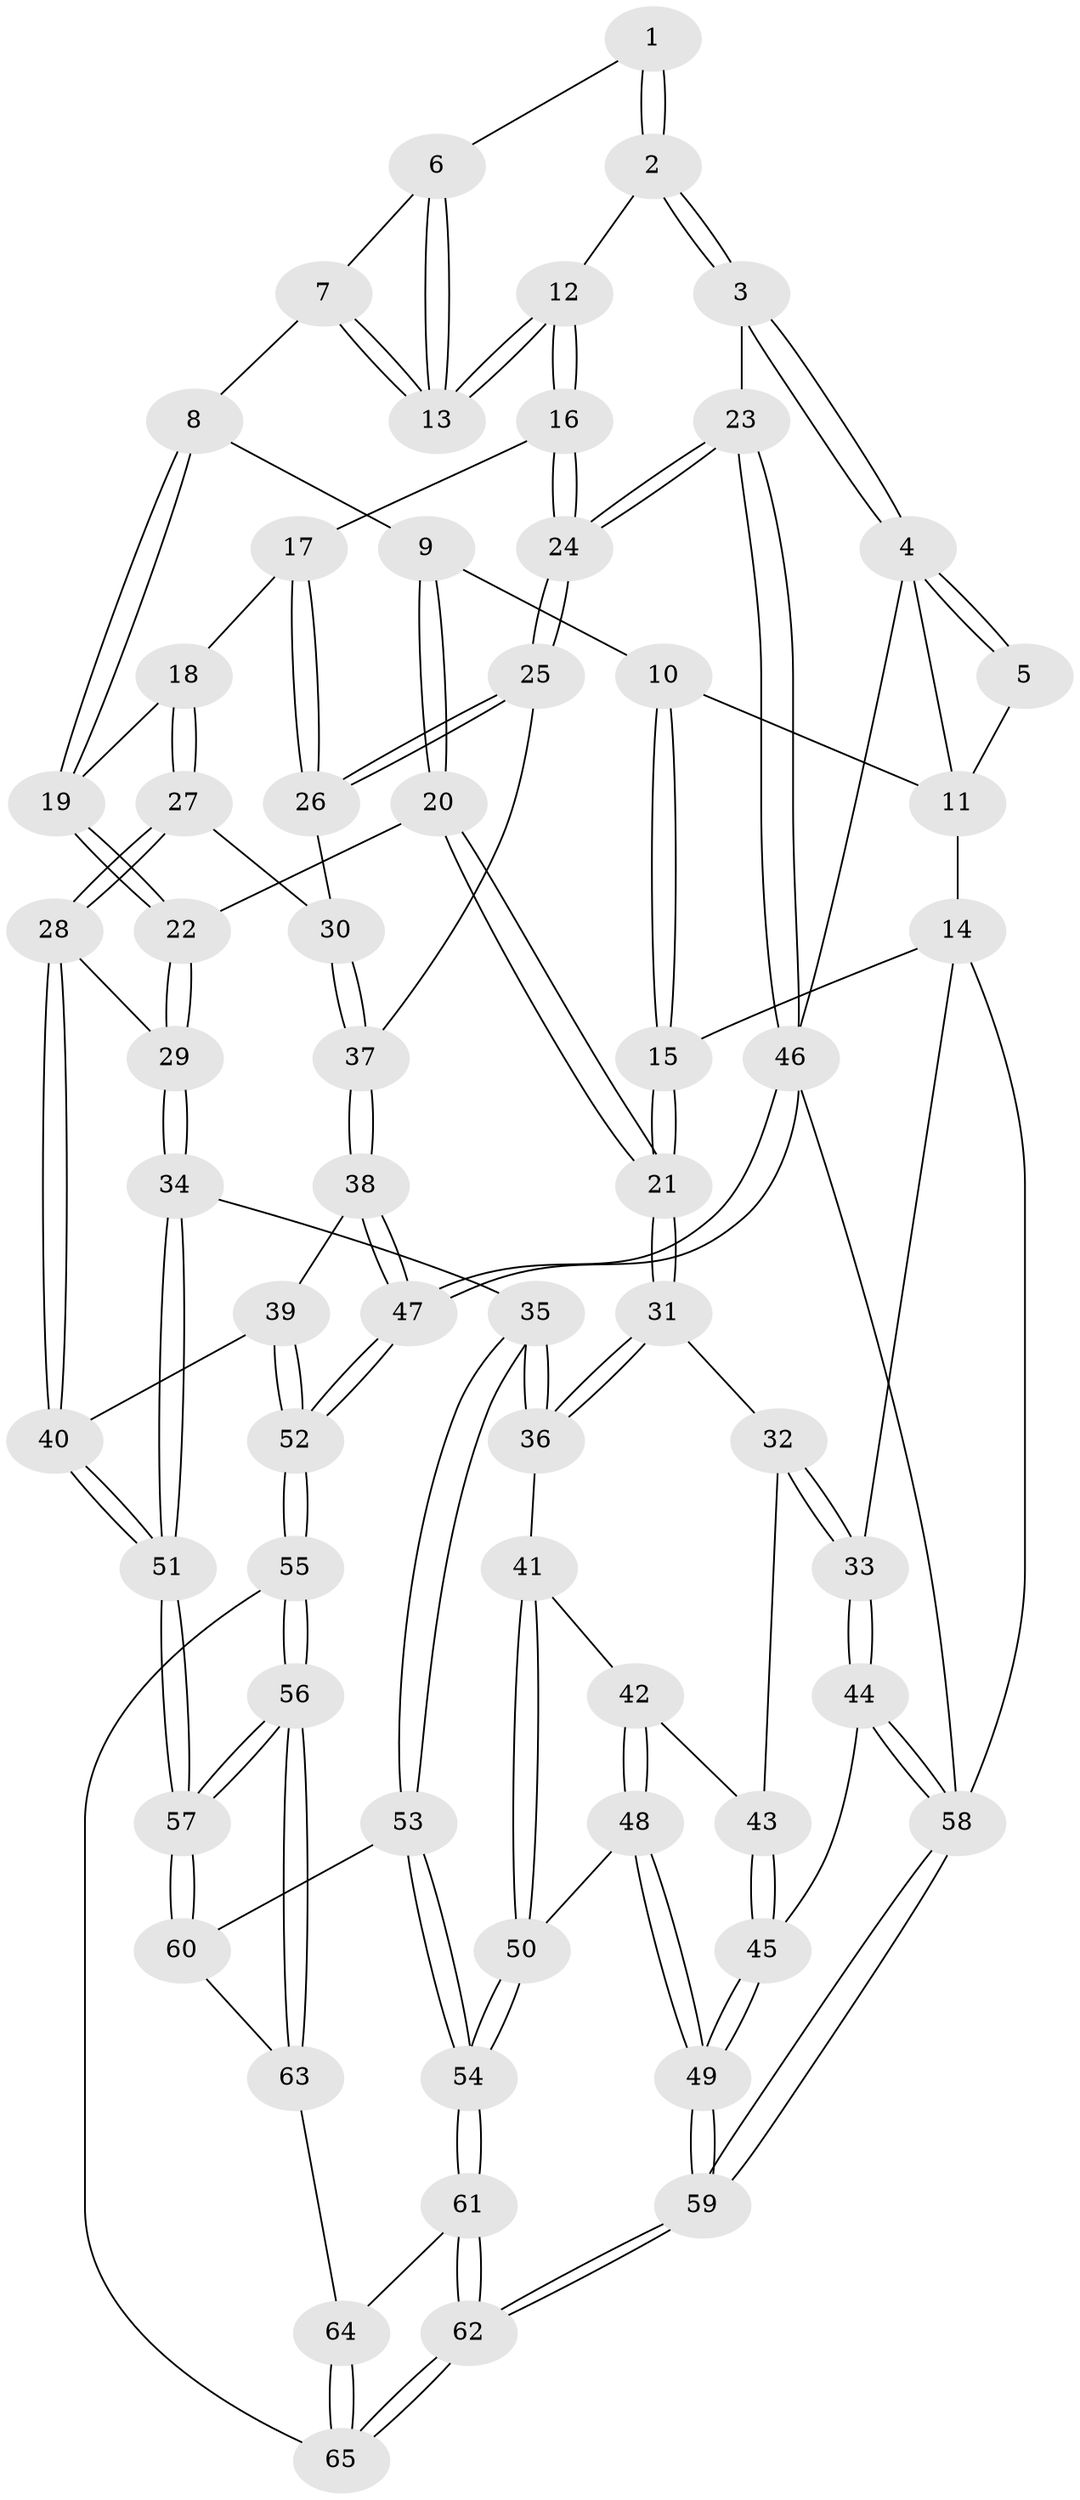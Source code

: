 // Generated by graph-tools (version 1.1) at 2025/38/03/09/25 02:38:32]
// undirected, 65 vertices, 159 edges
graph export_dot {
graph [start="1"]
  node [color=gray90,style=filled];
  1 [pos="+0.7511713510747932+0.015262654971437684"];
  2 [pos="+1+0.24684503630427473"];
  3 [pos="+1+0.1974394425978016"];
  4 [pos="+1+0"];
  5 [pos="+0.737876725092306+0"];
  6 [pos="+0.7141940789310731+0.10603429917552488"];
  7 [pos="+0.5555309623357714+0.2164156045332048"];
  8 [pos="+0.5436755016589072+0.22107781533239704"];
  9 [pos="+0.4994544478674513+0.22335380885451547"];
  10 [pos="+0.3476958324056533+0.025814408725261234"];
  11 [pos="+0.36702031770874577+0"];
  12 [pos="+0.8676537357298837+0.33661289174512804"];
  13 [pos="+0.8250994842679209+0.29485275001461686"];
  14 [pos="+0+0.21780028870430984"];
  15 [pos="+0.1343383657729333+0.20779870459571162"];
  16 [pos="+0.8443895395878713+0.373616735957075"];
  17 [pos="+0.8358127212950424+0.3819753911296159"];
  18 [pos="+0.7926165875586321+0.40743049899515077"];
  19 [pos="+0.7165708686075846+0.39153962082567534"];
  20 [pos="+0.44207838172542185+0.42552419255646906"];
  21 [pos="+0.2802715000261502+0.46507839011864405"];
  22 [pos="+0.4882064234091226+0.4662564873111955"];
  23 [pos="+1+0.7501821495700184"];
  24 [pos="+1+0.7004046975626613"];
  25 [pos="+0.9374373472164286+0.6296992083476591"];
  26 [pos="+0.8932359604022171+0.5793216757933346"];
  27 [pos="+0.7290857827347434+0.5553491416950965"];
  28 [pos="+0.6159152508742701+0.6063894741750749"];
  29 [pos="+0.5601955489251745+0.5983686370207435"];
  30 [pos="+0.7505076174044735+0.5744552036924315"];
  31 [pos="+0.28014394074304866+0.4652751595068963"];
  32 [pos="+0.17998013805279334+0.5296901353519369"];
  33 [pos="+0+0.5036247342721919"];
  34 [pos="+0.4544038194253753+0.7562057189026122"];
  35 [pos="+0.4402221469278591+0.7615136793345825"];
  36 [pos="+0.3451121934494208+0.6779375313491074"];
  37 [pos="+0.8042695508553003+0.654793018875262"];
  38 [pos="+0.7994146718588214+0.6807235539241265"];
  39 [pos="+0.7384715782829239+0.71191003276741"];
  40 [pos="+0.6749219411741701+0.7049930724384731"];
  41 [pos="+0.28266758856335483+0.6948790469112837"];
  42 [pos="+0.1904946497397703+0.6677938619995454"];
  43 [pos="+0.17190760475778202+0.6229416999810695"];
  44 [pos="+0+0.6223632766183955"];
  45 [pos="+0.03995325153665191+0.7199135240753155"];
  46 [pos="+1+1"];
  47 [pos="+1+1"];
  48 [pos="+0.1688623919674129+0.8271391930753813"];
  49 [pos="+0.14493297538387068+0.8422712561405923"];
  50 [pos="+0.20112012125320156+0.8224379987859831"];
  51 [pos="+0.6620304860313476+0.8853501212060654"];
  52 [pos="+0.9729596894602957+1"];
  53 [pos="+0.39242821390977706+0.832628602744343"];
  54 [pos="+0.380959007648018+0.8397586366010507"];
  55 [pos="+0.9351454087300666+1"];
  56 [pos="+0.7544679587182624+1"];
  57 [pos="+0.720948918801579+0.971600528413681"];
  58 [pos="+0+1"];
  59 [pos="+0+1"];
  60 [pos="+0.440134601188803+0.8979556520421921"];
  61 [pos="+0.34632478881642415+0.9342340448027884"];
  62 [pos="+0.13249758259405564+1"];
  63 [pos="+0.44875135230316093+0.9166662565745816"];
  64 [pos="+0.49103516885828913+1"];
  65 [pos="+0.6049902576455563+1"];
  1 -- 2;
  1 -- 2;
  1 -- 6;
  2 -- 3;
  2 -- 3;
  2 -- 12;
  3 -- 4;
  3 -- 4;
  3 -- 23;
  4 -- 5;
  4 -- 5;
  4 -- 11;
  4 -- 46;
  5 -- 11;
  6 -- 7;
  6 -- 13;
  6 -- 13;
  7 -- 8;
  7 -- 13;
  7 -- 13;
  8 -- 9;
  8 -- 19;
  8 -- 19;
  9 -- 10;
  9 -- 20;
  9 -- 20;
  10 -- 11;
  10 -- 15;
  10 -- 15;
  11 -- 14;
  12 -- 13;
  12 -- 13;
  12 -- 16;
  12 -- 16;
  14 -- 15;
  14 -- 33;
  14 -- 58;
  15 -- 21;
  15 -- 21;
  16 -- 17;
  16 -- 24;
  16 -- 24;
  17 -- 18;
  17 -- 26;
  17 -- 26;
  18 -- 19;
  18 -- 27;
  18 -- 27;
  19 -- 22;
  19 -- 22;
  20 -- 21;
  20 -- 21;
  20 -- 22;
  21 -- 31;
  21 -- 31;
  22 -- 29;
  22 -- 29;
  23 -- 24;
  23 -- 24;
  23 -- 46;
  23 -- 46;
  24 -- 25;
  24 -- 25;
  25 -- 26;
  25 -- 26;
  25 -- 37;
  26 -- 30;
  27 -- 28;
  27 -- 28;
  27 -- 30;
  28 -- 29;
  28 -- 40;
  28 -- 40;
  29 -- 34;
  29 -- 34;
  30 -- 37;
  30 -- 37;
  31 -- 32;
  31 -- 36;
  31 -- 36;
  32 -- 33;
  32 -- 33;
  32 -- 43;
  33 -- 44;
  33 -- 44;
  34 -- 35;
  34 -- 51;
  34 -- 51;
  35 -- 36;
  35 -- 36;
  35 -- 53;
  35 -- 53;
  36 -- 41;
  37 -- 38;
  37 -- 38;
  38 -- 39;
  38 -- 47;
  38 -- 47;
  39 -- 40;
  39 -- 52;
  39 -- 52;
  40 -- 51;
  40 -- 51;
  41 -- 42;
  41 -- 50;
  41 -- 50;
  42 -- 43;
  42 -- 48;
  42 -- 48;
  43 -- 45;
  43 -- 45;
  44 -- 45;
  44 -- 58;
  44 -- 58;
  45 -- 49;
  45 -- 49;
  46 -- 47;
  46 -- 47;
  46 -- 58;
  47 -- 52;
  47 -- 52;
  48 -- 49;
  48 -- 49;
  48 -- 50;
  49 -- 59;
  49 -- 59;
  50 -- 54;
  50 -- 54;
  51 -- 57;
  51 -- 57;
  52 -- 55;
  52 -- 55;
  53 -- 54;
  53 -- 54;
  53 -- 60;
  54 -- 61;
  54 -- 61;
  55 -- 56;
  55 -- 56;
  55 -- 65;
  56 -- 57;
  56 -- 57;
  56 -- 63;
  56 -- 63;
  57 -- 60;
  57 -- 60;
  58 -- 59;
  58 -- 59;
  59 -- 62;
  59 -- 62;
  60 -- 63;
  61 -- 62;
  61 -- 62;
  61 -- 64;
  62 -- 65;
  62 -- 65;
  63 -- 64;
  64 -- 65;
  64 -- 65;
}
